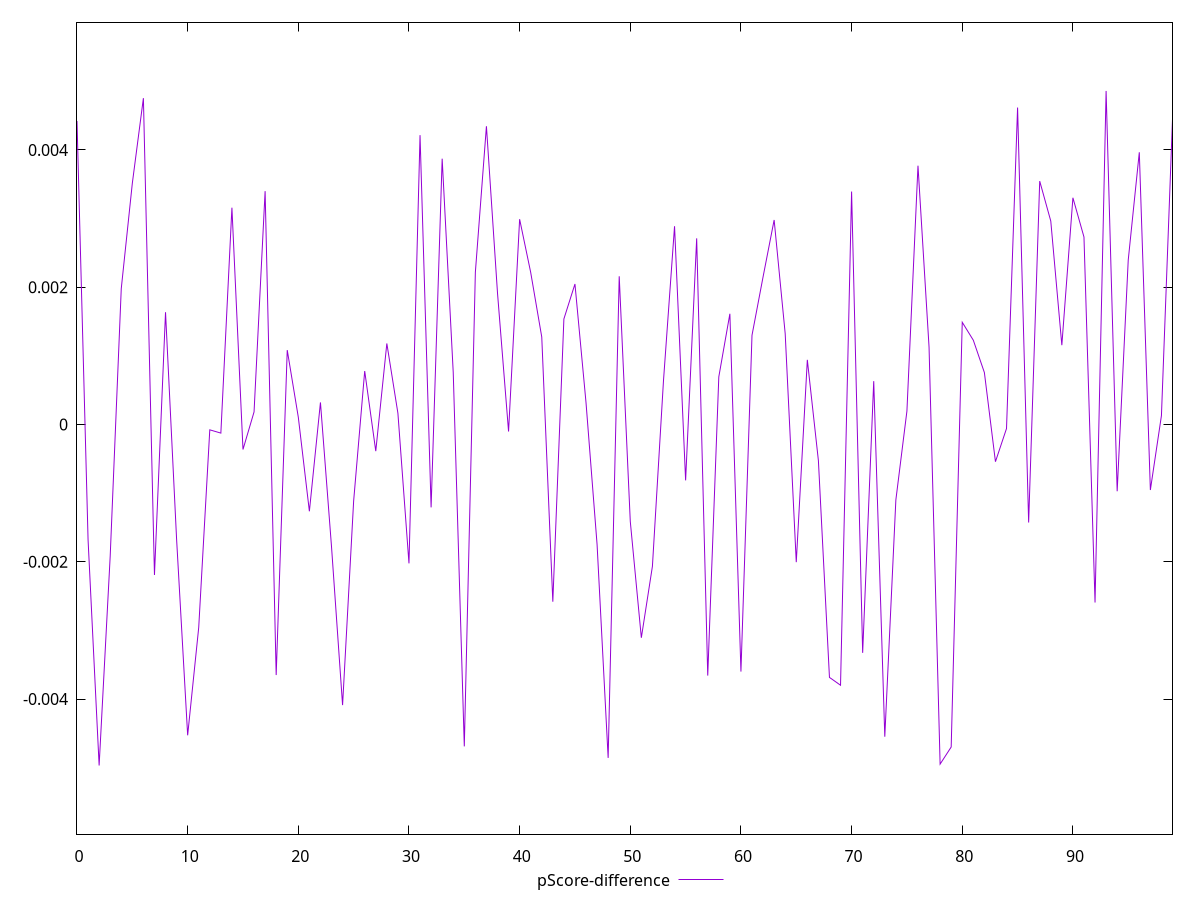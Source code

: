 reset

$pScoreDifference <<EOF
0 0.004420740096759412
1 -0.0016792512515434455
2 -0.004967982701347129
3 -0.0019183689376155444
4 0.001979391681770304
5 0.0035142632979836552
6 0.0047538945199469
7 -0.002192773337294396
8 0.0016353997785406582
9 -0.0016704953200707973
10 -0.004527929118132934
11 -0.0029568624156408596
12 -0.00007806801097098859
13 -0.00012557898662535205
14 0.0031581601937015202
15 -0.00036425009735907565
16 0.0001828697751486974
17 0.0033993871741726522
18 -0.0036507937053642525
19 0.0010834016037195582
20 0.00010547772503721742
21 -0.001265062000047168
22 0.0003213820049906557
23 -0.0017805763437013233
24 -0.0040886782469664595
25 -0.0011151890377962825
26 0.0007779045278544228
27 -0.0003884300123868645
28 0.0011801751602589228
29 0.00016389122669779876
30 -0.0020236874341900135
31 0.004215294394417368
32 -0.001208277337404029
33 0.00387172616292919
34 0.0007578167220526622
35 -0.004690152856331231
36 0.002217307464417284
37 0.0043447403353271685
38 0.001915716630675135
39 -0.00010210210094996341
40 0.002990491282883312
41 0.002215268418702121
42 0.001274147105246204
43 -0.002582247717712094
44 0.0015372296595790313
45 0.0020463496842137996
46 0.0003172028727493892
47 -0.001750976652232561
48 -0.004857205940854148
49 0.0021592001807205774
50 -0.0014126490977317552
51 -0.0031072829729543727
52 -0.0020669833236199864
53 0.0006358358090774452
54 0.0028878331558896964
55 -0.0008144940881955609
56 0.0027115336482932406
57 -0.003658400058139555
58 0.0006938732442225426
59 0.0016127688513365435
60 -0.003599614115458838
61 0.0012996453778353345
62 0.002150558447699291
63 0.002979196866944811
64 0.001321871671003727
65 -0.0020061886763664827
66 0.0009414017218740689
67 -0.0005260423318530494
68 -0.003684952914591033
69 -0.003798876779001814
70 0.0033936320372551787
71 -0.003327321810850936
72 0.0006313230425707417
73 -0.004548680558414064
74 -0.0010999370514437334
75 0.0001955168376749361
76 0.0037695764694880562
77 0.001126110722964424
78 -0.00494794749307248
79 -0.004698795029686287
80 0.0014887149435258706
81 0.0012274320409025874
82 0.00075654746478937
83 -0.0005421509366814181
84 -0.000059056324182238384
85 0.004617474334771332
86 -0.0014283529049348154
87 0.0035455315042546287
88 0.0029635520174731145
89 0.0011550505447961434
90 0.0033026103226665438
91 0.0027308076123484515
92 -0.002593888034172598
93 0.00485904017974037
94 -0.0009726980138469177
95 0.0023953935289547923
96 0.003965512431327256
97 -0.0009546053634732488
98 0.00012872056392243536
99 0.00444642275421514
EOF

set key outside below
set xrange [0:99]
set yrange [-0.005967982701347129:0.00585904017974037]
set trange [-0.005967982701347129:0.00585904017974037]
set terminal svg size 640, 500 enhanced background rgb 'white'
set output "report_00019_2021-02-10T18-14-37.922Z//bootup-time/samples/pages+cached/pScore-difference/values.svg"

plot $pScoreDifference title "pScore-difference" with line

reset
